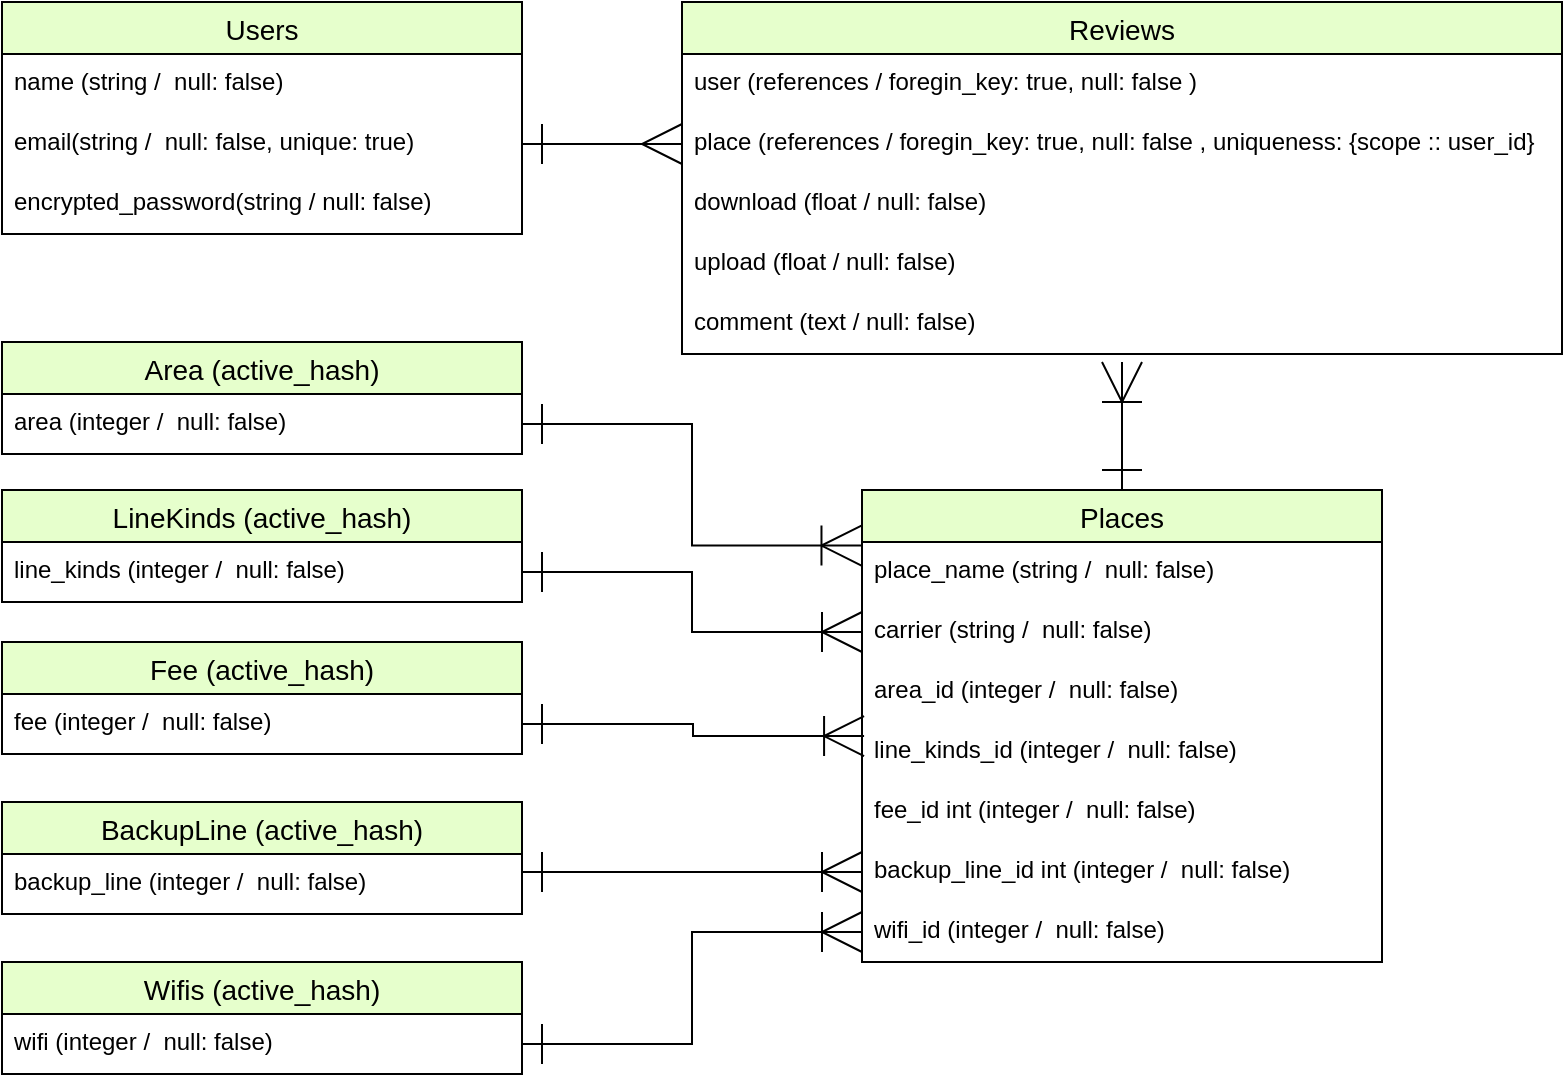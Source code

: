 <mxfile>
    <diagram id="W26kn_So9Efb7KQ96sP9" name="ページ1">
        <mxGraphModel dx="862" dy="800" grid="1" gridSize="10" guides="1" tooltips="1" connect="1" arrows="1" fold="1" page="1" pageScale="1" pageWidth="827" pageHeight="583" background="#FFFFFF" math="0" shadow="0">
            <root>
                <mxCell id="0"/>
                <mxCell id="1" parent="0"/>
                <mxCell id="159" style="edgeStyle=elbowEdgeStyle;rounded=0;orthogonalLoop=1;jettySize=auto;elbow=vertical;html=1;entryX=0;entryY=0.5;entryDx=0;entryDy=0;startArrow=ERone;startFill=0;endArrow=ERmany;endFill=0;startSize=18;endSize=18;" edge="1" parent="1" source="148" target="154">
                    <mxGeometry relative="1" as="geometry"/>
                </mxCell>
                <mxCell id="148" value="Users" style="swimlane;fontStyle=0;childLayout=stackLayout;horizontal=1;startSize=26;horizontalStack=0;resizeParent=1;resizeParentMax=0;resizeLast=0;collapsible=1;marginBottom=0;align=center;fontSize=14;shadow=0;sketch=0;strokeColor=#000000;strokeWidth=1;fillColor=#E6FFCC;" vertex="1" parent="1">
                    <mxGeometry x="40" y="20" width="260" height="116" as="geometry"/>
                </mxCell>
                <mxCell id="149" value="name (string /  null: false) " style="text;strokeColor=none;fillColor=none;spacingLeft=4;spacingRight=4;overflow=hidden;rotatable=0;points=[[0,0.5],[1,0.5]];portConstraint=eastwest;fontSize=12;" vertex="1" parent="148">
                    <mxGeometry y="26" width="260" height="30" as="geometry"/>
                </mxCell>
                <mxCell id="150" value="email(string /  null: false, unique: true) " style="text;strokeColor=none;fillColor=none;spacingLeft=4;spacingRight=4;overflow=hidden;rotatable=0;points=[[0,0.5],[1,0.5]];portConstraint=eastwest;fontSize=12;" vertex="1" parent="148">
                    <mxGeometry y="56" width="260" height="30" as="geometry"/>
                </mxCell>
                <mxCell id="151" value="encrypted_password(string / null: false)" style="text;strokeColor=none;fillColor=none;spacingLeft=4;spacingRight=4;overflow=hidden;rotatable=0;points=[[0,0.5],[1,0.5]];portConstraint=eastwest;fontSize=12;" vertex="1" parent="148">
                    <mxGeometry y="86" width="260" height="30" as="geometry"/>
                </mxCell>
                <mxCell id="152" value="Reviews" style="swimlane;fontStyle=0;childLayout=stackLayout;horizontal=1;startSize=26;horizontalStack=0;resizeParent=1;resizeParentMax=0;resizeLast=0;collapsible=1;marginBottom=0;align=center;fontSize=14;shadow=0;sketch=0;strokeColor=#000000;strokeWidth=1;fillColor=#E6FFCC;" vertex="1" parent="1">
                    <mxGeometry x="380" y="20" width="440" height="176" as="geometry"/>
                </mxCell>
                <mxCell id="153" value="user (references / foregin_key: true, null: false )" style="text;strokeColor=none;fillColor=none;spacingLeft=4;spacingRight=4;overflow=hidden;rotatable=0;points=[[0,0.5],[1,0.5]];portConstraint=eastwest;fontSize=12;" vertex="1" parent="152">
                    <mxGeometry y="26" width="440" height="30" as="geometry"/>
                </mxCell>
                <mxCell id="154" value="place (references / foregin_key: true, null: false , uniqueness: {scope :: user_id}" style="text;strokeColor=none;fillColor=none;spacingLeft=4;spacingRight=4;overflow=hidden;rotatable=0;points=[[0,0.5],[1,0.5]];portConstraint=eastwest;fontSize=12;" vertex="1" parent="152">
                    <mxGeometry y="56" width="440" height="30" as="geometry"/>
                </mxCell>
                <mxCell id="155" value="download (float / null: false)" style="text;strokeColor=none;fillColor=none;spacingLeft=4;spacingRight=4;overflow=hidden;rotatable=0;points=[[0,0.5],[1,0.5]];portConstraint=eastwest;fontSize=12;" vertex="1" parent="152">
                    <mxGeometry y="86" width="440" height="30" as="geometry"/>
                </mxCell>
                <mxCell id="156" value="upload (float / null: false)" style="text;strokeColor=none;fillColor=none;spacingLeft=4;spacingRight=4;overflow=hidden;rotatable=0;points=[[0,0.5],[1,0.5]];portConstraint=eastwest;fontSize=12;" vertex="1" parent="152">
                    <mxGeometry y="116" width="440" height="30" as="geometry"/>
                </mxCell>
                <mxCell id="157" value="comment (text / null: false)" style="text;strokeColor=none;fillColor=none;spacingLeft=4;spacingRight=4;overflow=hidden;rotatable=0;points=[[0,0.5],[1,0.5]];portConstraint=eastwest;fontSize=12;" vertex="1" parent="152">
                    <mxGeometry y="146" width="440" height="30" as="geometry"/>
                </mxCell>
                <mxCell id="194" style="edgeStyle=elbowEdgeStyle;rounded=0;orthogonalLoop=1;jettySize=auto;html=1;exitX=0.5;exitY=0;exitDx=0;exitDy=0;startArrow=ERone;startFill=0;endArrow=ERoneToMany;endFill=0;startSize=18;endSize=18;" edge="1" parent="1" source="160">
                    <mxGeometry relative="1" as="geometry">
                        <mxPoint x="600.353" y="200" as="targetPoint"/>
                    </mxGeometry>
                </mxCell>
                <mxCell id="160" value="Places" style="swimlane;fontStyle=0;childLayout=stackLayout;horizontal=1;startSize=26;horizontalStack=0;resizeParent=1;resizeParentMax=0;resizeLast=0;collapsible=1;marginBottom=0;align=center;fontSize=14;shadow=0;sketch=0;strokeColor=#000000;strokeWidth=1;fillColor=#E6FFCC;" vertex="1" parent="1">
                    <mxGeometry x="470" y="264" width="260" height="236" as="geometry"/>
                </mxCell>
                <mxCell id="161" value="place_name (string /  null: false)" style="text;strokeColor=none;fillColor=none;spacingLeft=4;spacingRight=4;overflow=hidden;rotatable=0;points=[[0,0.5],[1,0.5]];portConstraint=eastwest;fontSize=12;" vertex="1" parent="160">
                    <mxGeometry y="26" width="260" height="30" as="geometry"/>
                </mxCell>
                <mxCell id="162" value="carrier (string /  null: false)" style="text;strokeColor=none;fillColor=none;spacingLeft=4;spacingRight=4;overflow=hidden;rotatable=0;points=[[0,0.5],[1,0.5]];portConstraint=eastwest;fontSize=12;" vertex="1" parent="160">
                    <mxGeometry y="56" width="260" height="30" as="geometry"/>
                </mxCell>
                <mxCell id="163" value="area_id (integer /  null: false)" style="text;strokeColor=none;fillColor=none;spacingLeft=4;spacingRight=4;overflow=hidden;rotatable=0;points=[[0,0.5],[1,0.5]];portConstraint=eastwest;fontSize=12;" vertex="1" parent="160">
                    <mxGeometry y="86" width="260" height="30" as="geometry"/>
                </mxCell>
                <mxCell id="170" value="line_kinds_id (integer /  null: false)" style="text;strokeColor=none;fillColor=none;spacingLeft=4;spacingRight=4;overflow=hidden;rotatable=0;points=[[0,0.5],[1,0.5]];portConstraint=eastwest;fontSize=12;" vertex="1" parent="160">
                    <mxGeometry y="116" width="260" height="30" as="geometry"/>
                </mxCell>
                <mxCell id="177" value="fee_id int (integer /  null: false)" style="text;strokeColor=none;fillColor=none;spacingLeft=4;spacingRight=4;overflow=hidden;rotatable=0;points=[[0,0.5],[1,0.5]];portConstraint=eastwest;fontSize=12;" vertex="1" parent="160">
                    <mxGeometry y="146" width="260" height="30" as="geometry"/>
                </mxCell>
                <mxCell id="178" value="backup_line_id int (integer /  null: false)" style="text;strokeColor=none;fillColor=none;spacingLeft=4;spacingRight=4;overflow=hidden;rotatable=0;points=[[0,0.5],[1,0.5]];portConstraint=eastwest;fontSize=12;" vertex="1" parent="160">
                    <mxGeometry y="176" width="260" height="30" as="geometry"/>
                </mxCell>
                <mxCell id="179" value="wifi_id (integer /  null: false)" style="text;strokeColor=none;fillColor=none;spacingLeft=4;spacingRight=4;overflow=hidden;rotatable=0;points=[[0,0.5],[1,0.5]];portConstraint=eastwest;fontSize=12;" vertex="1" parent="160">
                    <mxGeometry y="206" width="260" height="30" as="geometry"/>
                </mxCell>
                <mxCell id="181" value="Area (active_hash)" style="swimlane;fontStyle=0;childLayout=stackLayout;horizontal=1;startSize=26;horizontalStack=0;resizeParent=1;resizeParentMax=0;resizeLast=0;collapsible=1;marginBottom=0;align=center;fontSize=14;shadow=0;sketch=0;strokeColor=#000000;strokeWidth=1;fillColor=#E6FFCC;" vertex="1" parent="1">
                    <mxGeometry x="40" y="190" width="260" height="56" as="geometry"/>
                </mxCell>
                <mxCell id="185" value="LineKinds (active_hash)" style="swimlane;fontStyle=0;childLayout=stackLayout;horizontal=1;startSize=26;horizontalStack=0;resizeParent=1;resizeParentMax=0;resizeLast=0;collapsible=1;marginBottom=0;align=center;fontSize=14;shadow=0;sketch=0;strokeColor=#000000;strokeWidth=1;fillColor=#E6FFCC;" vertex="1" parent="1">
                    <mxGeometry x="40" y="264" width="260" height="56" as="geometry"/>
                </mxCell>
                <mxCell id="186" value="line_kinds (integer /  null: false)" style="text;strokeColor=none;fillColor=none;spacingLeft=4;spacingRight=4;overflow=hidden;rotatable=0;points=[[0,0.5],[1,0.5]];portConstraint=eastwest;fontSize=12;" vertex="1" parent="185">
                    <mxGeometry y="26" width="260" height="30" as="geometry"/>
                </mxCell>
                <mxCell id="187" value="Fee (active_hash)" style="swimlane;fontStyle=0;childLayout=stackLayout;horizontal=1;startSize=26;horizontalStack=0;resizeParent=1;resizeParentMax=0;resizeLast=0;collapsible=1;marginBottom=0;align=center;fontSize=14;shadow=0;sketch=0;strokeColor=#000000;strokeWidth=1;fillColor=#E6FFCC;" vertex="1" parent="1">
                    <mxGeometry x="40" y="340" width="260" height="56" as="geometry"/>
                </mxCell>
                <mxCell id="188" value="fee (integer /  null: false)" style="text;strokeColor=none;fillColor=none;spacingLeft=4;spacingRight=4;overflow=hidden;rotatable=0;points=[[0,0.5],[1,0.5]];portConstraint=eastwest;fontSize=12;" vertex="1" parent="187">
                    <mxGeometry y="26" width="260" height="30" as="geometry"/>
                </mxCell>
                <mxCell id="189" value="BackupLine (active_hash)" style="swimlane;fontStyle=0;childLayout=stackLayout;horizontal=1;startSize=26;horizontalStack=0;resizeParent=1;resizeParentMax=0;resizeLast=0;collapsible=1;marginBottom=0;align=center;fontSize=14;shadow=0;sketch=0;strokeColor=#000000;strokeWidth=1;fillColor=#E6FFCC;" vertex="1" parent="1">
                    <mxGeometry x="40" y="420" width="260" height="56" as="geometry"/>
                </mxCell>
                <mxCell id="190" value="backup_line (integer /  null: false)" style="text;strokeColor=none;fillColor=none;spacingLeft=4;spacingRight=4;overflow=hidden;rotatable=0;points=[[0,0.5],[1,0.5]];portConstraint=eastwest;fontSize=12;" vertex="1" parent="189">
                    <mxGeometry y="26" width="260" height="30" as="geometry"/>
                </mxCell>
                <mxCell id="191" value="Wifis (active_hash)" style="swimlane;fontStyle=0;childLayout=stackLayout;horizontal=1;startSize=26;horizontalStack=0;resizeParent=1;resizeParentMax=0;resizeLast=0;collapsible=1;marginBottom=0;align=center;fontSize=14;shadow=0;sketch=0;strokeColor=#000000;strokeWidth=1;fillColor=#E6FFCC;" vertex="1" parent="1">
                    <mxGeometry x="40" y="500" width="260" height="56" as="geometry"/>
                </mxCell>
                <mxCell id="192" value="wifi (integer /  null: false)" style="text;strokeColor=none;fillColor=none;spacingLeft=4;spacingRight=4;overflow=hidden;rotatable=0;points=[[0,0.5],[1,0.5]];portConstraint=eastwest;fontSize=12;" vertex="1" parent="191">
                    <mxGeometry y="26" width="260" height="30" as="geometry"/>
                </mxCell>
                <mxCell id="195" style="edgeStyle=elbowEdgeStyle;rounded=0;orthogonalLoop=1;jettySize=auto;html=1;entryX=-0.001;entryY=0.059;entryDx=0;entryDy=0;entryPerimeter=0;startArrow=ERone;startFill=0;endArrow=ERoneToMany;endFill=0;startSize=18;endSize=18;" edge="1" parent="1" source="182" target="161">
                    <mxGeometry relative="1" as="geometry"/>
                </mxCell>
                <mxCell id="182" value="area (integer /  null: false)" style="text;strokeColor=none;fillColor=none;spacingLeft=4;spacingRight=4;overflow=hidden;rotatable=0;points=[[0,0.5],[1,0.5]];portConstraint=eastwest;fontSize=12;" vertex="1" parent="1">
                    <mxGeometry x="40" y="216" width="260" height="30" as="geometry"/>
                </mxCell>
                <mxCell id="196" style="edgeStyle=elbowEdgeStyle;rounded=0;orthogonalLoop=1;jettySize=auto;html=1;exitX=1;exitY=0.5;exitDx=0;exitDy=0;entryX=0;entryY=0.5;entryDx=0;entryDy=0;startArrow=ERone;startFill=0;endArrow=ERoneToMany;endFill=0;startSize=18;endSize=18;" edge="1" parent="1" source="186" target="162">
                    <mxGeometry relative="1" as="geometry"/>
                </mxCell>
                <mxCell id="197" style="edgeStyle=elbowEdgeStyle;rounded=0;orthogonalLoop=1;jettySize=auto;html=1;startArrow=ERone;startFill=0;endArrow=ERoneToMany;endFill=0;startSize=18;endSize=18;entryX=0.004;entryY=0.235;entryDx=0;entryDy=0;entryPerimeter=0;" edge="1" parent="1" source="188" target="170">
                    <mxGeometry relative="1" as="geometry">
                        <mxPoint x="466" y="420" as="targetPoint"/>
                    </mxGeometry>
                </mxCell>
                <mxCell id="198" style="edgeStyle=elbowEdgeStyle;rounded=0;orthogonalLoop=1;jettySize=auto;html=1;startArrow=ERone;startFill=0;endArrow=ERoneToMany;endFill=0;startSize=18;endSize=18;entryX=0;entryY=0.5;entryDx=0;entryDy=0;elbow=vertical;" edge="1" parent="1" source="190" target="178">
                    <mxGeometry relative="1" as="geometry"/>
                </mxCell>
                <mxCell id="201" style="edgeStyle=elbowEdgeStyle;rounded=0;orthogonalLoop=1;jettySize=auto;html=1;startArrow=ERone;startFill=0;endArrow=ERoneToMany;endFill=0;startSize=18;endSize=18;entryX=0;entryY=0.5;entryDx=0;entryDy=0;exitX=1;exitY=0.5;exitDx=0;exitDy=0;" edge="1" parent="1" source="192" target="179">
                    <mxGeometry relative="1" as="geometry">
                        <mxPoint x="460" y="470" as="targetPoint"/>
                        <mxPoint x="340" y="531" as="sourcePoint"/>
                    </mxGeometry>
                </mxCell>
            </root>
        </mxGraphModel>
    </diagram>
</mxfile>